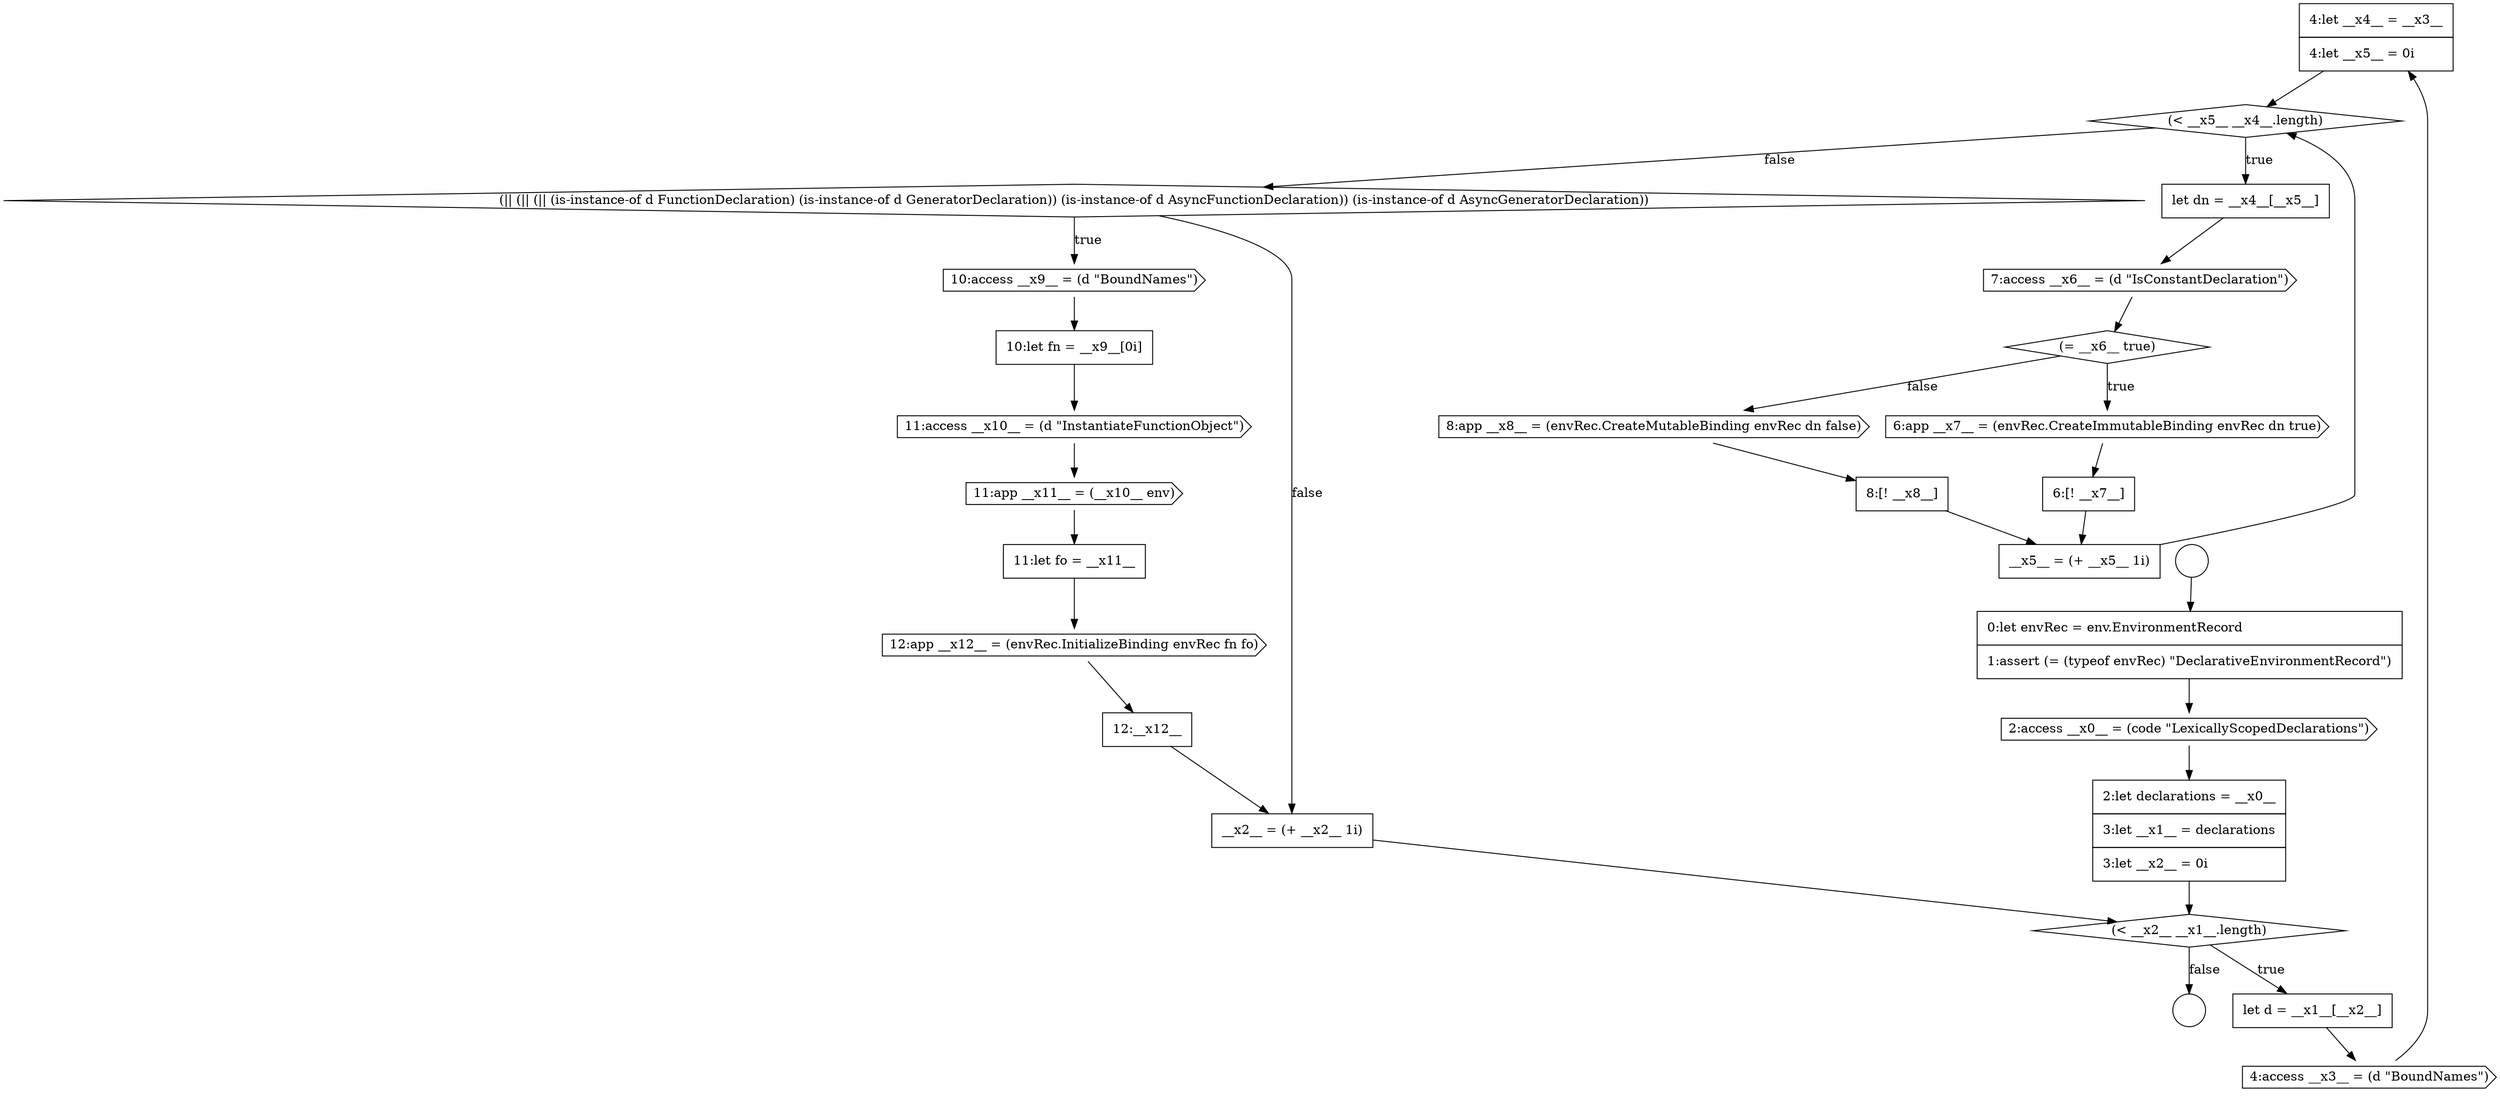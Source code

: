 digraph {
  node6551 [shape=none, margin=0, label=<<font color="black">
    <table border="0" cellborder="1" cellspacing="0" cellpadding="10">
      <tr><td align="left">4:let __x4__ = __x3__</td></tr>
      <tr><td align="left">4:let __x5__ = 0i</td></tr>
    </table>
  </font>> color="black" fillcolor="white" style=filled]
  node6560 [shape=none, margin=0, label=<<font color="black">
    <table border="0" cellborder="1" cellspacing="0" cellpadding="10">
      <tr><td align="left">__x5__ = (+ __x5__ 1i)</td></tr>
    </table>
  </font>> color="black" fillcolor="white" style=filled]
  node6556 [shape=cds, label=<<font color="black">6:app __x7__ = (envRec.CreateImmutableBinding envRec dn true)</font>> color="black" fillcolor="white" style=filled]
  node6549 [shape=none, margin=0, label=<<font color="black">
    <table border="0" cellborder="1" cellspacing="0" cellpadding="10">
      <tr><td align="left">let d = __x1__[__x2__]</td></tr>
    </table>
  </font>> color="black" fillcolor="white" style=filled]
  node6545 [shape=none, margin=0, label=<<font color="black">
    <table border="0" cellborder="1" cellspacing="0" cellpadding="10">
      <tr><td align="left">0:let envRec = env.EnvironmentRecord</td></tr>
      <tr><td align="left">1:assert (= (typeof envRec) &quot;DeclarativeEnvironmentRecord&quot;)</td></tr>
    </table>
  </font>> color="black" fillcolor="white" style=filled]
  node6543 [shape=circle label=" " color="black" fillcolor="white" style=filled]
  node6567 [shape=cds, label=<<font color="black">12:app __x12__ = (envRec.InitializeBinding envRec fn fo)</font>> color="black" fillcolor="white" style=filled]
  node6563 [shape=none, margin=0, label=<<font color="black">
    <table border="0" cellborder="1" cellspacing="0" cellpadding="10">
      <tr><td align="left">10:let fn = __x9__[0i]</td></tr>
    </table>
  </font>> color="black" fillcolor="white" style=filled]
  node6558 [shape=cds, label=<<font color="black">8:app __x8__ = (envRec.CreateMutableBinding envRec dn false)</font>> color="black" fillcolor="white" style=filled]
  node6548 [shape=diamond, label=<<font color="black">(&lt; __x2__ __x1__.length)</font>> color="black" fillcolor="white" style=filled]
  node6544 [shape=circle label=" " color="black" fillcolor="white" style=filled]
  node6555 [shape=diamond, label=<<font color="black">(= __x6__ true)</font>> color="black" fillcolor="white" style=filled]
  node6566 [shape=none, margin=0, label=<<font color="black">
    <table border="0" cellborder="1" cellspacing="0" cellpadding="10">
      <tr><td align="left">11:let fo = __x11__</td></tr>
    </table>
  </font>> color="black" fillcolor="white" style=filled]
  node6552 [shape=diamond, label=<<font color="black">(&lt; __x5__ __x4__.length)</font>> color="black" fillcolor="white" style=filled]
  node6547 [shape=none, margin=0, label=<<font color="black">
    <table border="0" cellborder="1" cellspacing="0" cellpadding="10">
      <tr><td align="left">2:let declarations = __x0__</td></tr>
      <tr><td align="left">3:let __x1__ = declarations</td></tr>
      <tr><td align="left">3:let __x2__ = 0i</td></tr>
    </table>
  </font>> color="black" fillcolor="white" style=filled]
  node6559 [shape=none, margin=0, label=<<font color="black">
    <table border="0" cellborder="1" cellspacing="0" cellpadding="10">
      <tr><td align="left">8:[! __x8__]</td></tr>
    </table>
  </font>> color="black" fillcolor="white" style=filled]
  node6562 [shape=cds, label=<<font color="black">10:access __x9__ = (d &quot;BoundNames&quot;)</font>> color="black" fillcolor="white" style=filled]
  node6550 [shape=cds, label=<<font color="black">4:access __x3__ = (d &quot;BoundNames&quot;)</font>> color="black" fillcolor="white" style=filled]
  node6565 [shape=cds, label=<<font color="black">11:app __x11__ = (__x10__ env)</font>> color="black" fillcolor="white" style=filled]
  node6561 [shape=diamond, label=<<font color="black">(|| (|| (|| (is-instance-of d FunctionDeclaration) (is-instance-of d GeneratorDeclaration)) (is-instance-of d AsyncFunctionDeclaration)) (is-instance-of d AsyncGeneratorDeclaration))</font>> color="black" fillcolor="white" style=filled]
  node6546 [shape=cds, label=<<font color="black">2:access __x0__ = (code &quot;LexicallyScopedDeclarations&quot;)</font>> color="black" fillcolor="white" style=filled]
  node6553 [shape=none, margin=0, label=<<font color="black">
    <table border="0" cellborder="1" cellspacing="0" cellpadding="10">
      <tr><td align="left">let dn = __x4__[__x5__]</td></tr>
    </table>
  </font>> color="black" fillcolor="white" style=filled]
  node6568 [shape=none, margin=0, label=<<font color="black">
    <table border="0" cellborder="1" cellspacing="0" cellpadding="10">
      <tr><td align="left">12:__x12__</td></tr>
    </table>
  </font>> color="black" fillcolor="white" style=filled]
  node6564 [shape=cds, label=<<font color="black">11:access __x10__ = (d &quot;InstantiateFunctionObject&quot;)</font>> color="black" fillcolor="white" style=filled]
  node6557 [shape=none, margin=0, label=<<font color="black">
    <table border="0" cellborder="1" cellspacing="0" cellpadding="10">
      <tr><td align="left">6:[! __x7__]</td></tr>
    </table>
  </font>> color="black" fillcolor="white" style=filled]
  node6554 [shape=cds, label=<<font color="black">7:access __x6__ = (d &quot;IsConstantDeclaration&quot;)</font>> color="black" fillcolor="white" style=filled]
  node6569 [shape=none, margin=0, label=<<font color="black">
    <table border="0" cellborder="1" cellspacing="0" cellpadding="10">
      <tr><td align="left">__x2__ = (+ __x2__ 1i)</td></tr>
    </table>
  </font>> color="black" fillcolor="white" style=filled]
  node6557 -> node6560 [ color="black"]
  node6559 -> node6560 [ color="black"]
  node6563 -> node6564 [ color="black"]
  node6552 -> node6553 [label=<<font color="black">true</font>> color="black"]
  node6552 -> node6561 [label=<<font color="black">false</font>> color="black"]
  node6561 -> node6562 [label=<<font color="black">true</font>> color="black"]
  node6561 -> node6569 [label=<<font color="black">false</font>> color="black"]
  node6549 -> node6550 [ color="black"]
  node6569 -> node6548 [ color="black"]
  node6553 -> node6554 [ color="black"]
  node6550 -> node6551 [ color="black"]
  node6543 -> node6545 [ color="black"]
  node6555 -> node6556 [label=<<font color="black">true</font>> color="black"]
  node6555 -> node6558 [label=<<font color="black">false</font>> color="black"]
  node6551 -> node6552 [ color="black"]
  node6546 -> node6547 [ color="black"]
  node6548 -> node6549 [label=<<font color="black">true</font>> color="black"]
  node6548 -> node6544 [label=<<font color="black">false</font>> color="black"]
  node6565 -> node6566 [ color="black"]
  node6566 -> node6567 [ color="black"]
  node6556 -> node6557 [ color="black"]
  node6554 -> node6555 [ color="black"]
  node6562 -> node6563 [ color="black"]
  node6568 -> node6569 [ color="black"]
  node6560 -> node6552 [ color="black"]
  node6545 -> node6546 [ color="black"]
  node6567 -> node6568 [ color="black"]
  node6558 -> node6559 [ color="black"]
  node6564 -> node6565 [ color="black"]
  node6547 -> node6548 [ color="black"]
}
